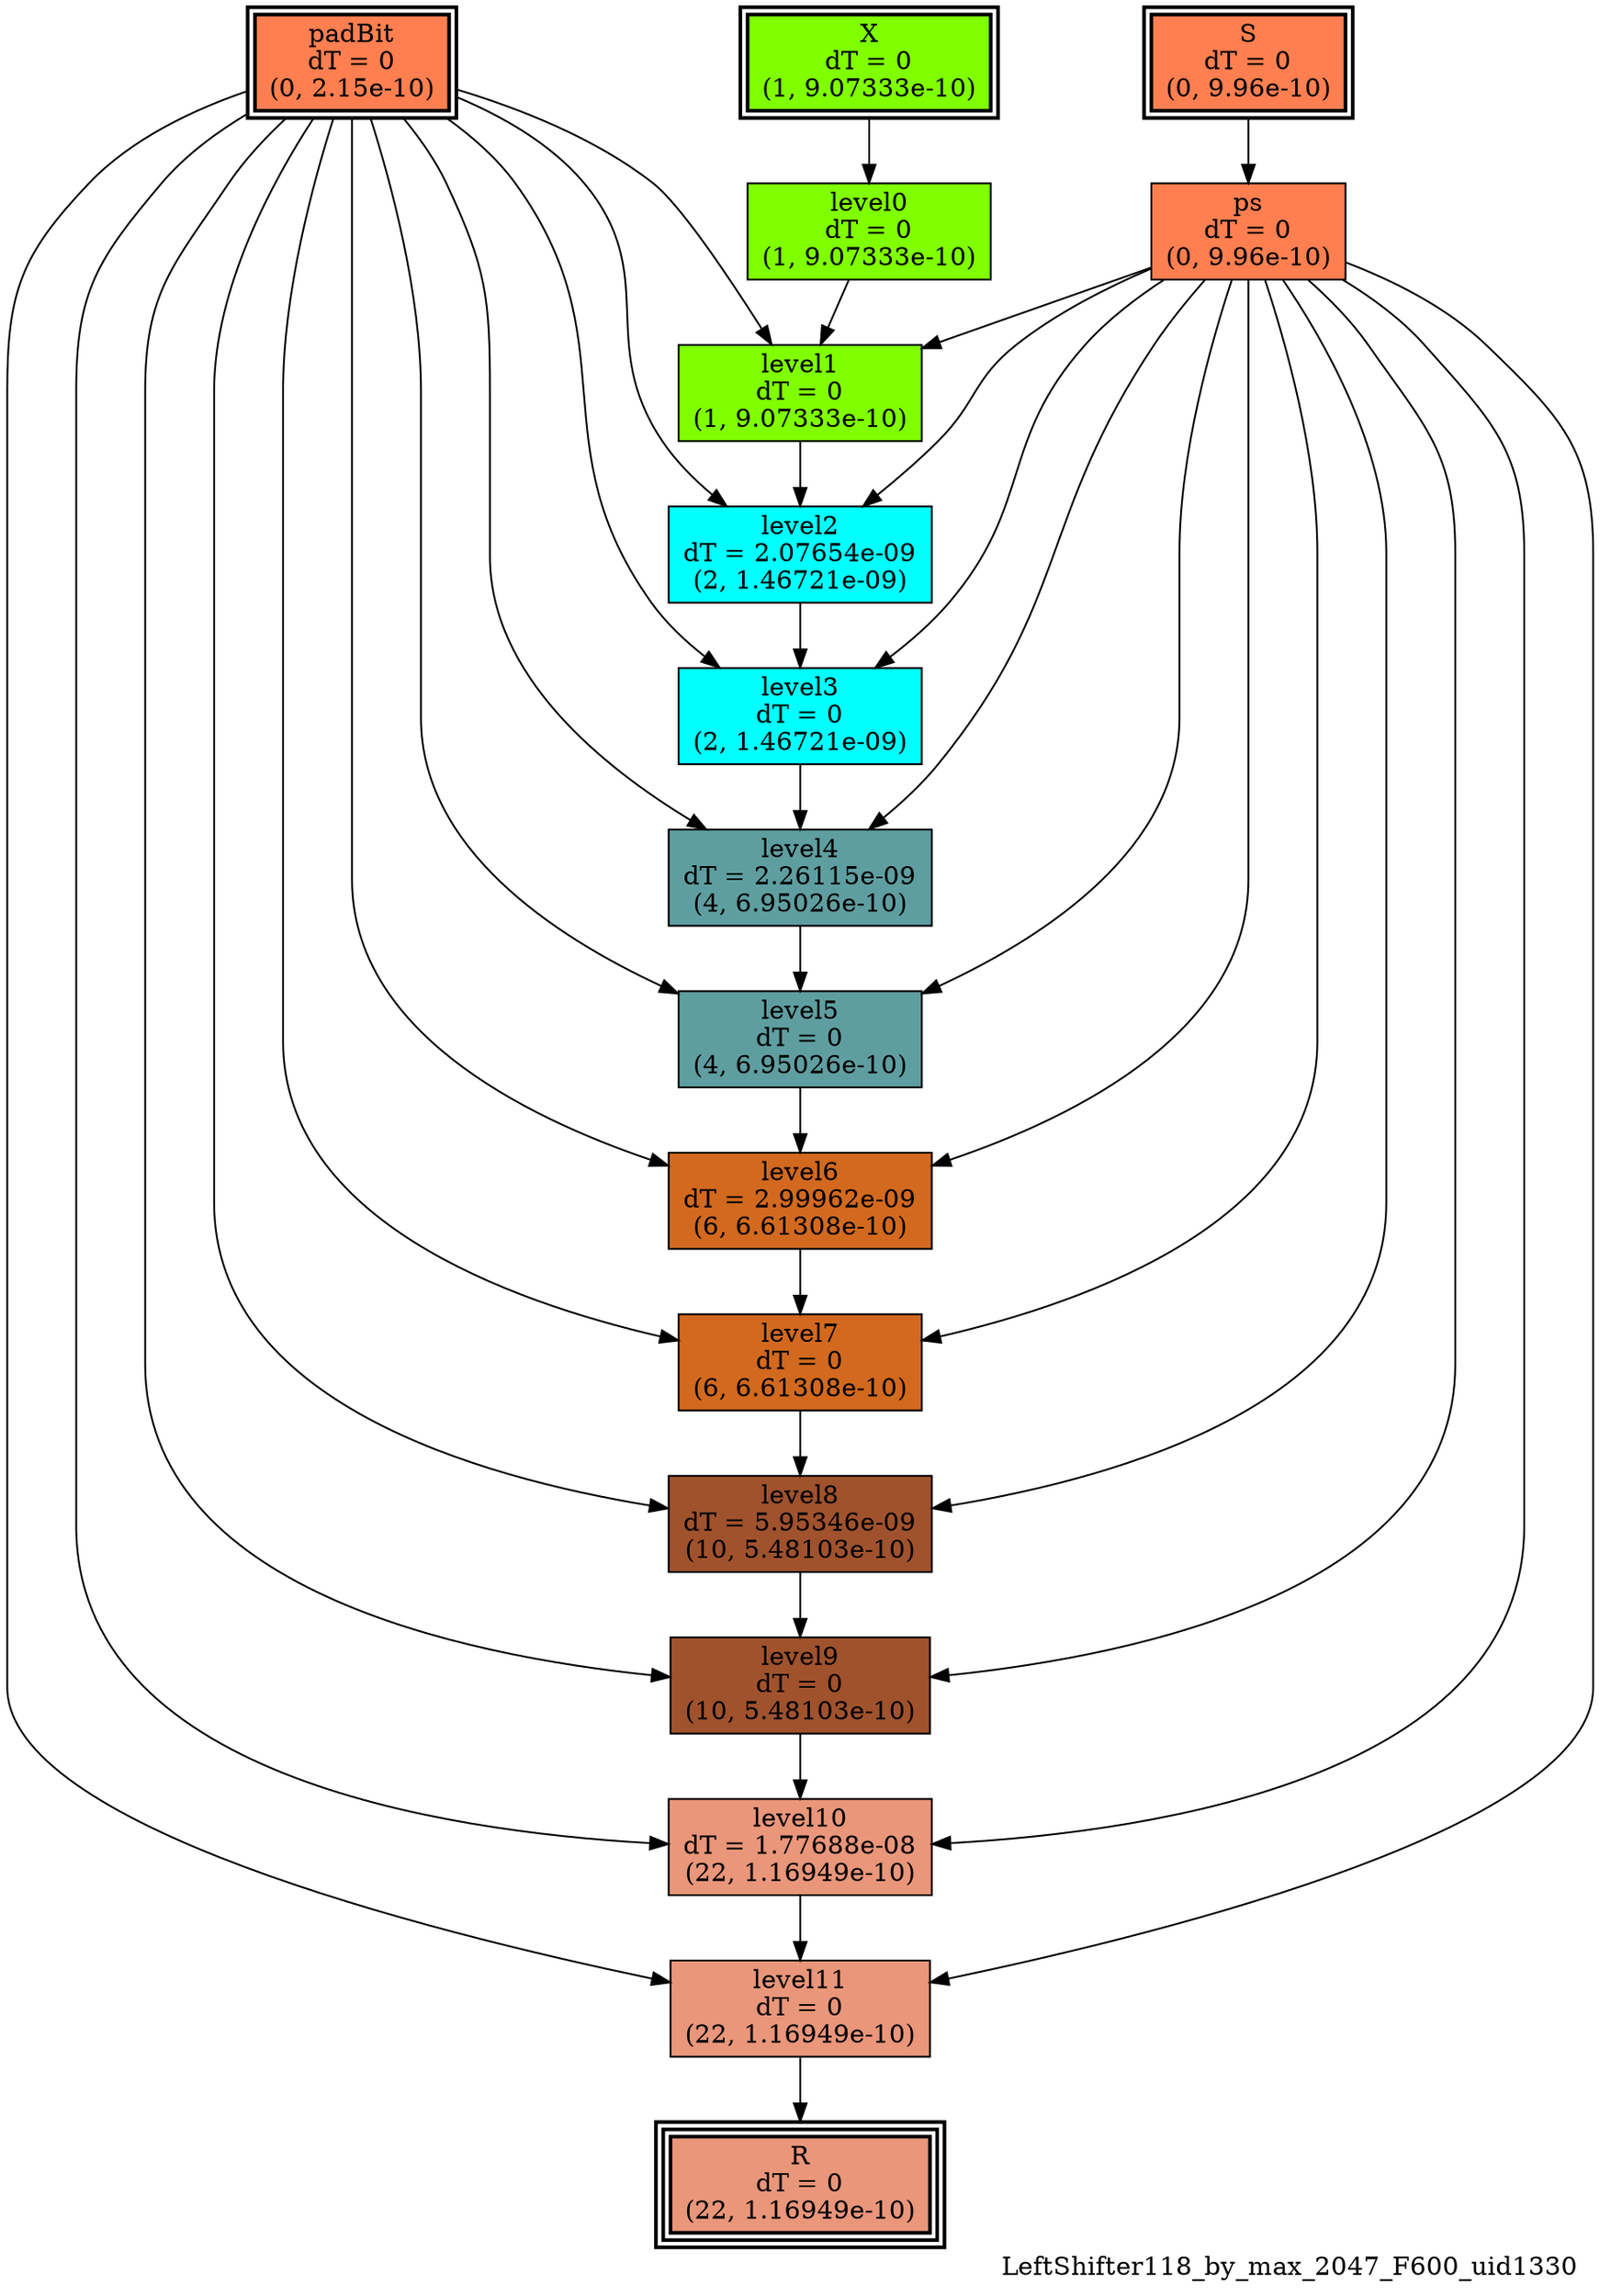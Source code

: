 digraph LeftShifter118_by_max_2047_F600_uid1330
{
	//graph drawing options
	label=LeftShifter118_by_max_2047_F600_uid1330;
	labelloc=bottom;
	labeljust=right;
	ratio=auto;
	nodesep=0.25;
	ranksep=0.5;

	//input/output signals of operator LeftShifter118_by_max_2047_F600_uid1330
	X__LeftShifter118_by_max_2047_F600_uid1330 [ label="X\ndT = 0\n(1, 9.07333e-10)", shape=box, color=black, style="bold, filled", fillcolor=chartreuse, peripheries=2 ];
	S__LeftShifter118_by_max_2047_F600_uid1330 [ label="S\ndT = 0\n(0, 9.96e-10)", shape=box, color=black, style="bold, filled", fillcolor=coral, peripheries=2 ];
	padBit__LeftShifter118_by_max_2047_F600_uid1330 [ label="padBit\ndT = 0\n(0, 2.15e-10)", shape=box, color=black, style="bold, filled", fillcolor=coral, peripheries=2 ];
	R__LeftShifter118_by_max_2047_F600_uid1330 [ label="R\ndT = 0\n(22, 1.16949e-10)", shape=box, color=black, style="bold, filled", fillcolor=darksalmon, peripheries=3 ];
	{rank=same X__LeftShifter118_by_max_2047_F600_uid1330, S__LeftShifter118_by_max_2047_F600_uid1330, padBit__LeftShifter118_by_max_2047_F600_uid1330};
	{rank=same R__LeftShifter118_by_max_2047_F600_uid1330};
	//internal signals of operator LeftShifter118_by_max_2047_F600_uid1330
	ps__LeftShifter118_by_max_2047_F600_uid1330 [ label="ps\ndT = 0\n(0, 9.96e-10)", shape=box, color=black, style=filled, fillcolor=coral, peripheries=1 ];
	level0__LeftShifter118_by_max_2047_F600_uid1330 [ label="level0\ndT = 0\n(1, 9.07333e-10)", shape=box, color=black, style=filled, fillcolor=chartreuse, peripheries=1 ];
	level1__LeftShifter118_by_max_2047_F600_uid1330 [ label="level1\ndT = 0\n(1, 9.07333e-10)", shape=box, color=black, style=filled, fillcolor=chartreuse, peripheries=1 ];
	level2__LeftShifter118_by_max_2047_F600_uid1330 [ label="level2\ndT = 2.07654e-09\n(2, 1.46721e-09)", shape=box, color=black, style=filled, fillcolor=cyan, peripheries=1 ];
	level3__LeftShifter118_by_max_2047_F600_uid1330 [ label="level3\ndT = 0\n(2, 1.46721e-09)", shape=box, color=black, style=filled, fillcolor=cyan, peripheries=1 ];
	level4__LeftShifter118_by_max_2047_F600_uid1330 [ label="level4\ndT = 2.26115e-09\n(4, 6.95026e-10)", shape=box, color=black, style=filled, fillcolor=cadetblue, peripheries=1 ];
	level5__LeftShifter118_by_max_2047_F600_uid1330 [ label="level5\ndT = 0\n(4, 6.95026e-10)", shape=box, color=black, style=filled, fillcolor=cadetblue, peripheries=1 ];
	level6__LeftShifter118_by_max_2047_F600_uid1330 [ label="level6\ndT = 2.99962e-09\n(6, 6.61308e-10)", shape=box, color=black, style=filled, fillcolor=chocolate, peripheries=1 ];
	level7__LeftShifter118_by_max_2047_F600_uid1330 [ label="level7\ndT = 0\n(6, 6.61308e-10)", shape=box, color=black, style=filled, fillcolor=chocolate, peripheries=1 ];
	level8__LeftShifter118_by_max_2047_F600_uid1330 [ label="level8\ndT = 5.95346e-09\n(10, 5.48103e-10)", shape=box, color=black, style=filled, fillcolor=sienna, peripheries=1 ];
	level9__LeftShifter118_by_max_2047_F600_uid1330 [ label="level9\ndT = 0\n(10, 5.48103e-10)", shape=box, color=black, style=filled, fillcolor=sienna, peripheries=1 ];
	level10__LeftShifter118_by_max_2047_F600_uid1330 [ label="level10\ndT = 1.77688e-08\n(22, 1.16949e-10)", shape=box, color=black, style=filled, fillcolor=darksalmon, peripheries=1 ];
	level11__LeftShifter118_by_max_2047_F600_uid1330 [ label="level11\ndT = 0\n(22, 1.16949e-10)", shape=box, color=black, style=filled, fillcolor=darksalmon, peripheries=1 ];

	//subcomponents of operator LeftShifter118_by_max_2047_F600_uid1330

	//input and internal signal connections of operator LeftShifter118_by_max_2047_F600_uid1330
	X__LeftShifter118_by_max_2047_F600_uid1330 -> level0__LeftShifter118_by_max_2047_F600_uid1330 [ arrowhead=normal, arrowsize=1.0, arrowtail=normal, color=black, dir=forward  ];
	S__LeftShifter118_by_max_2047_F600_uid1330 -> ps__LeftShifter118_by_max_2047_F600_uid1330 [ arrowhead=normal, arrowsize=1.0, arrowtail=normal, color=black, dir=forward  ];
	padBit__LeftShifter118_by_max_2047_F600_uid1330 -> level1__LeftShifter118_by_max_2047_F600_uid1330 [ arrowhead=normal, arrowsize=1.0, arrowtail=normal, color=black, dir=forward  ];
	padBit__LeftShifter118_by_max_2047_F600_uid1330 -> level2__LeftShifter118_by_max_2047_F600_uid1330 [ arrowhead=normal, arrowsize=1.0, arrowtail=normal, color=black, dir=forward  ];
	padBit__LeftShifter118_by_max_2047_F600_uid1330 -> level3__LeftShifter118_by_max_2047_F600_uid1330 [ arrowhead=normal, arrowsize=1.0, arrowtail=normal, color=black, dir=forward  ];
	padBit__LeftShifter118_by_max_2047_F600_uid1330 -> level4__LeftShifter118_by_max_2047_F600_uid1330 [ arrowhead=normal, arrowsize=1.0, arrowtail=normal, color=black, dir=forward  ];
	padBit__LeftShifter118_by_max_2047_F600_uid1330 -> level5__LeftShifter118_by_max_2047_F600_uid1330 [ arrowhead=normal, arrowsize=1.0, arrowtail=normal, color=black, dir=forward  ];
	padBit__LeftShifter118_by_max_2047_F600_uid1330 -> level6__LeftShifter118_by_max_2047_F600_uid1330 [ arrowhead=normal, arrowsize=1.0, arrowtail=normal, color=black, dir=forward  ];
	padBit__LeftShifter118_by_max_2047_F600_uid1330 -> level7__LeftShifter118_by_max_2047_F600_uid1330 [ arrowhead=normal, arrowsize=1.0, arrowtail=normal, color=black, dir=forward  ];
	padBit__LeftShifter118_by_max_2047_F600_uid1330 -> level8__LeftShifter118_by_max_2047_F600_uid1330 [ arrowhead=normal, arrowsize=1.0, arrowtail=normal, color=black, dir=forward  ];
	padBit__LeftShifter118_by_max_2047_F600_uid1330 -> level9__LeftShifter118_by_max_2047_F600_uid1330 [ arrowhead=normal, arrowsize=1.0, arrowtail=normal, color=black, dir=forward  ];
	padBit__LeftShifter118_by_max_2047_F600_uid1330 -> level10__LeftShifter118_by_max_2047_F600_uid1330 [ arrowhead=normal, arrowsize=1.0, arrowtail=normal, color=black, dir=forward  ];
	padBit__LeftShifter118_by_max_2047_F600_uid1330 -> level11__LeftShifter118_by_max_2047_F600_uid1330 [ arrowhead=normal, arrowsize=1.0, arrowtail=normal, color=black, dir=forward  ];
	ps__LeftShifter118_by_max_2047_F600_uid1330 -> level1__LeftShifter118_by_max_2047_F600_uid1330 [ arrowhead=normal, arrowsize=1.0, arrowtail=normal, color=black, dir=forward  ];
	ps__LeftShifter118_by_max_2047_F600_uid1330 -> level2__LeftShifter118_by_max_2047_F600_uid1330 [ arrowhead=normal, arrowsize=1.0, arrowtail=normal, color=black, dir=forward  ];
	ps__LeftShifter118_by_max_2047_F600_uid1330 -> level3__LeftShifter118_by_max_2047_F600_uid1330 [ arrowhead=normal, arrowsize=1.0, arrowtail=normal, color=black, dir=forward  ];
	ps__LeftShifter118_by_max_2047_F600_uid1330 -> level4__LeftShifter118_by_max_2047_F600_uid1330 [ arrowhead=normal, arrowsize=1.0, arrowtail=normal, color=black, dir=forward  ];
	ps__LeftShifter118_by_max_2047_F600_uid1330 -> level5__LeftShifter118_by_max_2047_F600_uid1330 [ arrowhead=normal, arrowsize=1.0, arrowtail=normal, color=black, dir=forward  ];
	ps__LeftShifter118_by_max_2047_F600_uid1330 -> level6__LeftShifter118_by_max_2047_F600_uid1330 [ arrowhead=normal, arrowsize=1.0, arrowtail=normal, color=black, dir=forward  ];
	ps__LeftShifter118_by_max_2047_F600_uid1330 -> level7__LeftShifter118_by_max_2047_F600_uid1330 [ arrowhead=normal, arrowsize=1.0, arrowtail=normal, color=black, dir=forward  ];
	ps__LeftShifter118_by_max_2047_F600_uid1330 -> level8__LeftShifter118_by_max_2047_F600_uid1330 [ arrowhead=normal, arrowsize=1.0, arrowtail=normal, color=black, dir=forward  ];
	ps__LeftShifter118_by_max_2047_F600_uid1330 -> level9__LeftShifter118_by_max_2047_F600_uid1330 [ arrowhead=normal, arrowsize=1.0, arrowtail=normal, color=black, dir=forward  ];
	ps__LeftShifter118_by_max_2047_F600_uid1330 -> level10__LeftShifter118_by_max_2047_F600_uid1330 [ arrowhead=normal, arrowsize=1.0, arrowtail=normal, color=black, dir=forward  ];
	ps__LeftShifter118_by_max_2047_F600_uid1330 -> level11__LeftShifter118_by_max_2047_F600_uid1330 [ arrowhead=normal, arrowsize=1.0, arrowtail=normal, color=black, dir=forward  ];
	level0__LeftShifter118_by_max_2047_F600_uid1330 -> level1__LeftShifter118_by_max_2047_F600_uid1330 [ arrowhead=normal, arrowsize=1.0, arrowtail=normal, color=black, dir=forward  ];
	level1__LeftShifter118_by_max_2047_F600_uid1330 -> level2__LeftShifter118_by_max_2047_F600_uid1330 [ arrowhead=normal, arrowsize=1.0, arrowtail=normal, color=black, dir=forward  ];
	level2__LeftShifter118_by_max_2047_F600_uid1330 -> level3__LeftShifter118_by_max_2047_F600_uid1330 [ arrowhead=normal, arrowsize=1.0, arrowtail=normal, color=black, dir=forward  ];
	level3__LeftShifter118_by_max_2047_F600_uid1330 -> level4__LeftShifter118_by_max_2047_F600_uid1330 [ arrowhead=normal, arrowsize=1.0, arrowtail=normal, color=black, dir=forward  ];
	level4__LeftShifter118_by_max_2047_F600_uid1330 -> level5__LeftShifter118_by_max_2047_F600_uid1330 [ arrowhead=normal, arrowsize=1.0, arrowtail=normal, color=black, dir=forward  ];
	level5__LeftShifter118_by_max_2047_F600_uid1330 -> level6__LeftShifter118_by_max_2047_F600_uid1330 [ arrowhead=normal, arrowsize=1.0, arrowtail=normal, color=black, dir=forward  ];
	level6__LeftShifter118_by_max_2047_F600_uid1330 -> level7__LeftShifter118_by_max_2047_F600_uid1330 [ arrowhead=normal, arrowsize=1.0, arrowtail=normal, color=black, dir=forward  ];
	level7__LeftShifter118_by_max_2047_F600_uid1330 -> level8__LeftShifter118_by_max_2047_F600_uid1330 [ arrowhead=normal, arrowsize=1.0, arrowtail=normal, color=black, dir=forward  ];
	level8__LeftShifter118_by_max_2047_F600_uid1330 -> level9__LeftShifter118_by_max_2047_F600_uid1330 [ arrowhead=normal, arrowsize=1.0, arrowtail=normal, color=black, dir=forward  ];
	level9__LeftShifter118_by_max_2047_F600_uid1330 -> level10__LeftShifter118_by_max_2047_F600_uid1330 [ arrowhead=normal, arrowsize=1.0, arrowtail=normal, color=black, dir=forward  ];
	level10__LeftShifter118_by_max_2047_F600_uid1330 -> level11__LeftShifter118_by_max_2047_F600_uid1330 [ arrowhead=normal, arrowsize=1.0, arrowtail=normal, color=black, dir=forward  ];
	level11__LeftShifter118_by_max_2047_F600_uid1330 -> R__LeftShifter118_by_max_2047_F600_uid1330 [ arrowhead=normal, arrowsize=1.0, arrowtail=normal, color=black, dir=forward  ];
}


